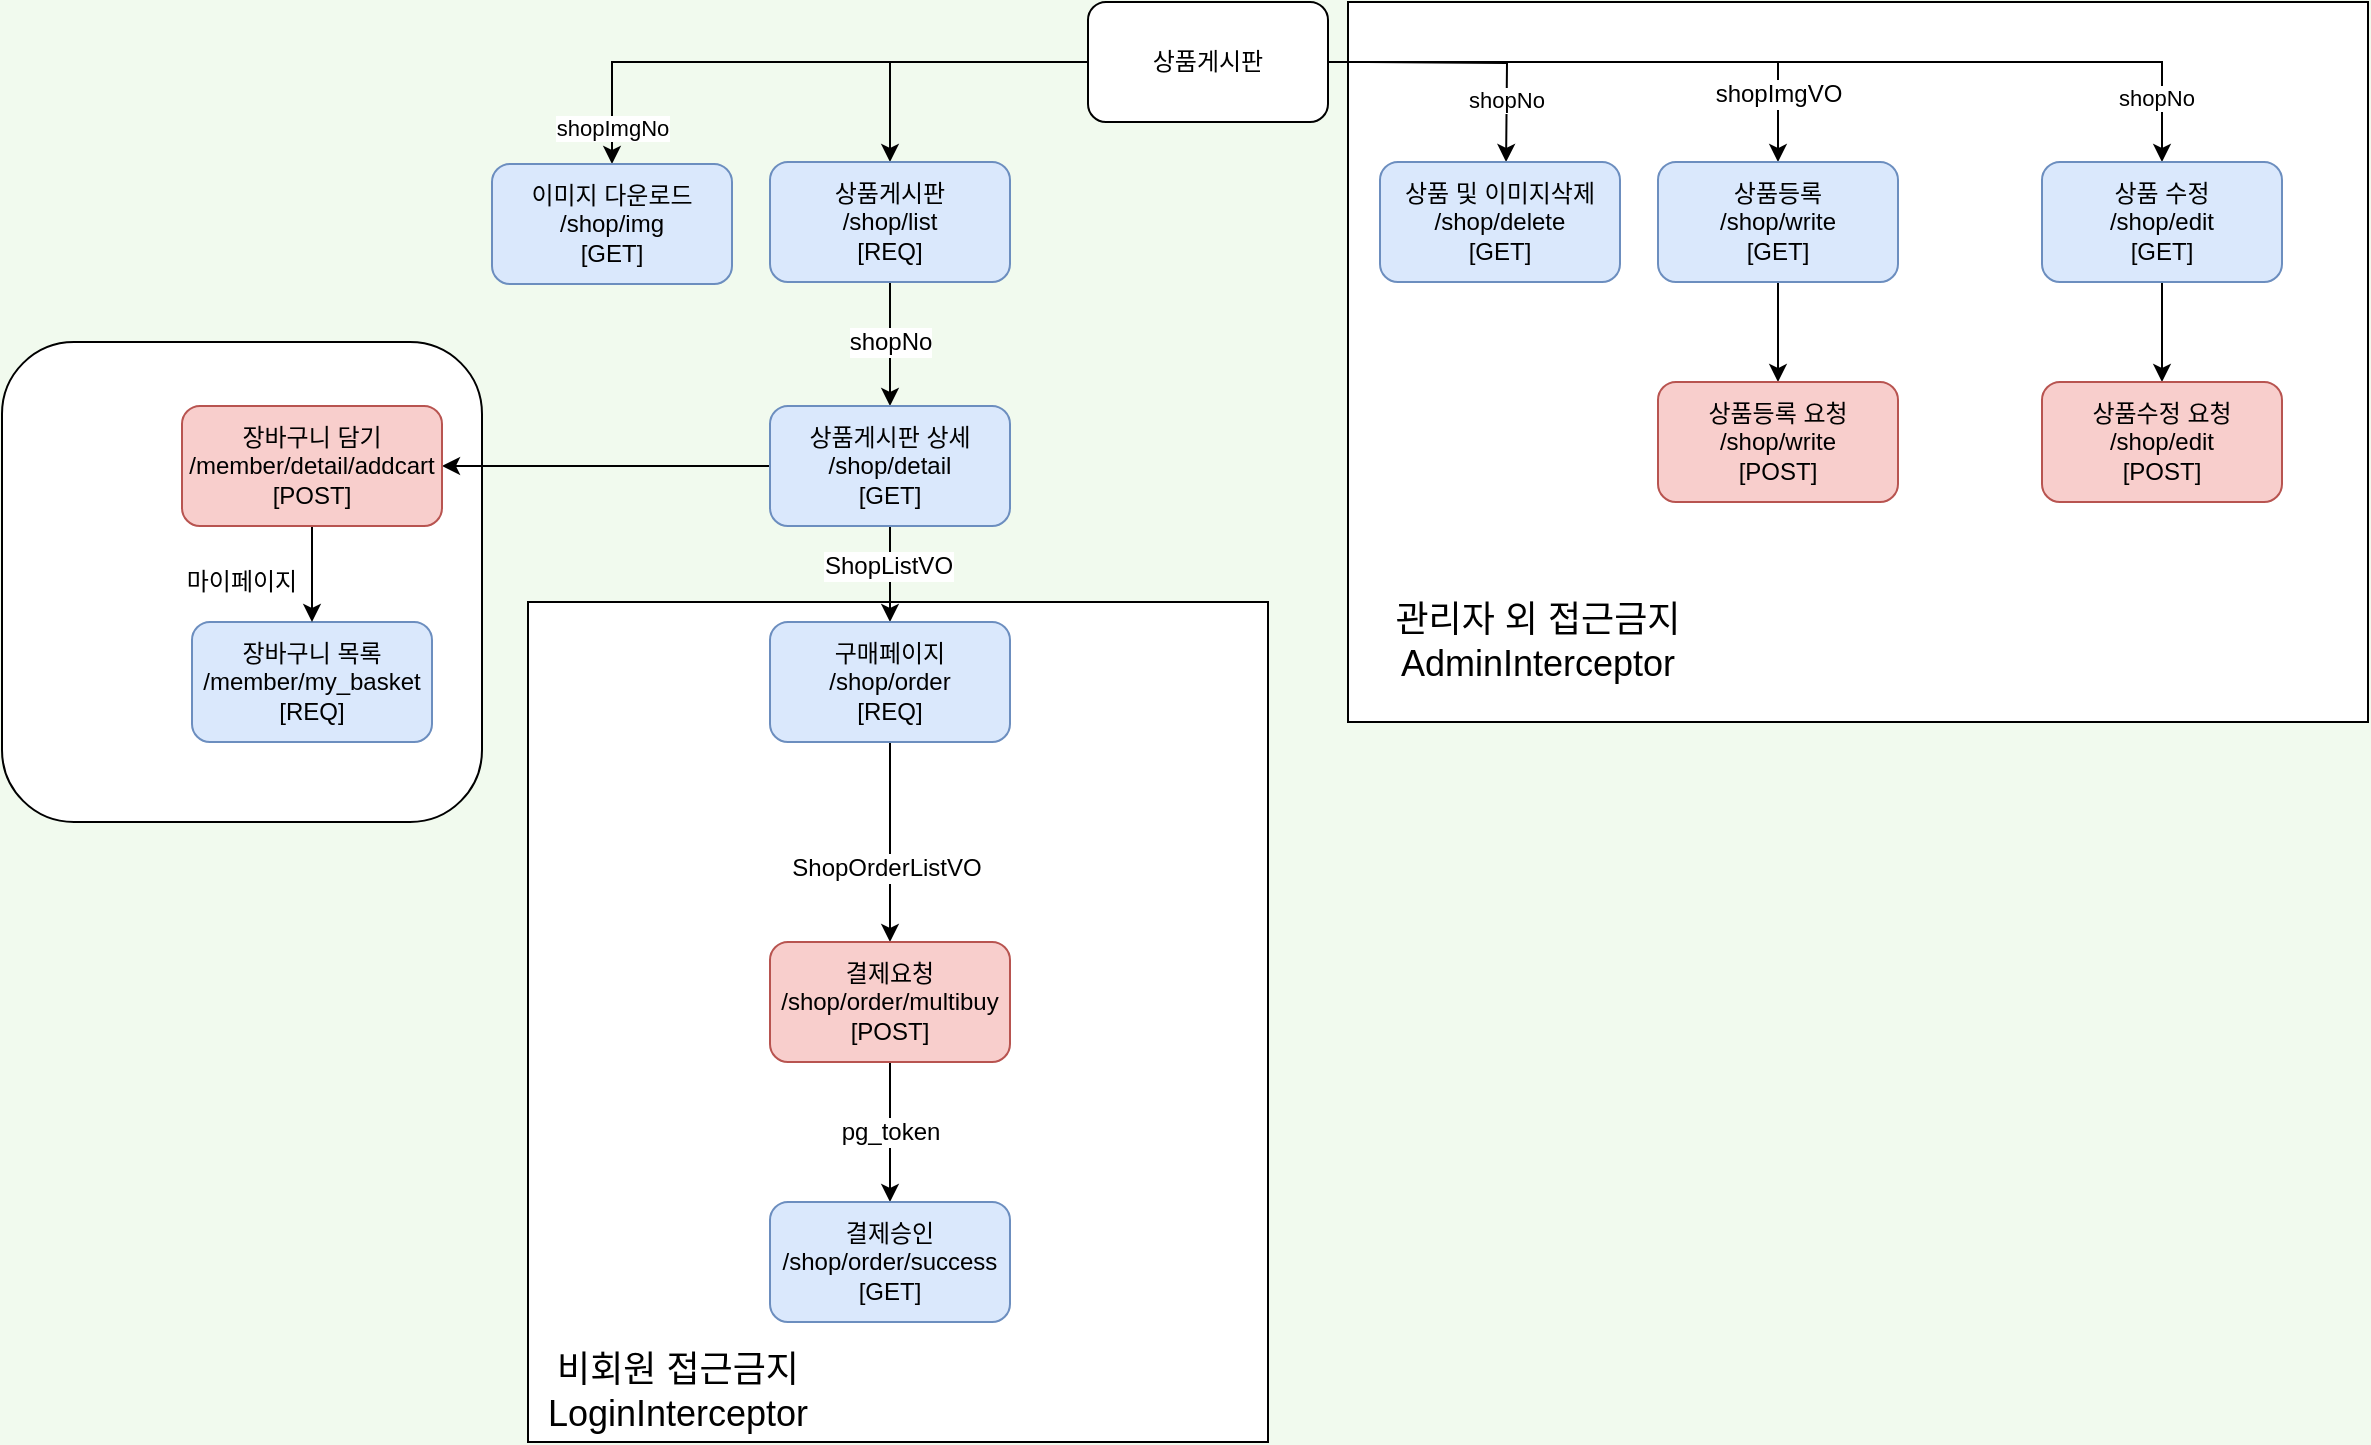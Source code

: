 <mxfile version="16.2.6" type="github">
  <diagram id="kclBJDpzdwjqmtEo5kUz" name="Page-1">
    <mxGraphModel dx="2341" dy="845" grid="1" gridSize="10" guides="1" tooltips="1" connect="1" arrows="1" fold="1" page="1" pageScale="1" pageWidth="827" pageHeight="1169" background="#F1FAEE" math="0" shadow="0">
      <root>
        <mxCell id="0" />
        <mxCell id="1" parent="0" />
        <mxCell id="F9dp1itUwrXdnvn_JDtq-52" value="마이페이지" style="rounded=1;whiteSpace=wrap;html=1;" vertex="1" parent="1">
          <mxGeometry x="-193" y="470" width="240" height="240" as="geometry" />
        </mxCell>
        <mxCell id="F9dp1itUwrXdnvn_JDtq-36" value="" style="rounded=0;whiteSpace=wrap;html=1;sketch=0;fontSize=12;" vertex="1" parent="1">
          <mxGeometry x="70" y="600" width="370" height="420" as="geometry" />
        </mxCell>
        <mxCell id="F9dp1itUwrXdnvn_JDtq-27" value="" style="rounded=0;whiteSpace=wrap;html=1;" vertex="1" parent="1">
          <mxGeometry x="480" y="300" width="510" height="360" as="geometry" />
        </mxCell>
        <mxCell id="F9dp1itUwrXdnvn_JDtq-3" style="edgeStyle=orthogonalEdgeStyle;rounded=0;orthogonalLoop=1;jettySize=auto;html=1;entryX=0.5;entryY=0;entryDx=0;entryDy=0;" edge="1" parent="1" source="WK1I2I-N0BXQreemHK3c-6" target="F9dp1itUwrXdnvn_JDtq-1">
          <mxGeometry relative="1" as="geometry" />
        </mxCell>
        <mxCell id="F9dp1itUwrXdnvn_JDtq-6" style="edgeStyle=orthogonalEdgeStyle;rounded=0;orthogonalLoop=1;jettySize=auto;html=1;entryX=0.5;entryY=0;entryDx=0;entryDy=0;" edge="1" parent="1" source="WK1I2I-N0BXQreemHK3c-6" target="F9dp1itUwrXdnvn_JDtq-5">
          <mxGeometry relative="1" as="geometry" />
        </mxCell>
        <mxCell id="F9dp1itUwrXdnvn_JDtq-31" value="shopImgVO" style="edgeLabel;html=1;align=center;verticalAlign=middle;resizable=0;points=[];fontSize=12;" vertex="1" connectable="0" parent="F9dp1itUwrXdnvn_JDtq-6">
          <mxGeometry x="0.75" relative="1" as="geometry">
            <mxPoint as="offset" />
          </mxGeometry>
        </mxCell>
        <mxCell id="F9dp1itUwrXdnvn_JDtq-10" style="edgeStyle=orthogonalEdgeStyle;rounded=0;orthogonalLoop=1;jettySize=auto;html=1;entryX=0.5;entryY=0;entryDx=0;entryDy=0;" edge="1" parent="1" source="WK1I2I-N0BXQreemHK3c-6" target="F9dp1itUwrXdnvn_JDtq-9">
          <mxGeometry relative="1" as="geometry" />
        </mxCell>
        <mxCell id="F9dp1itUwrXdnvn_JDtq-11" value="shopNo" style="edgeLabel;html=1;align=center;verticalAlign=middle;resizable=0;points=[];" vertex="1" connectable="0" parent="F9dp1itUwrXdnvn_JDtq-10">
          <mxGeometry x="0.735" relative="1" as="geometry">
            <mxPoint x="9" y="18" as="offset" />
          </mxGeometry>
        </mxCell>
        <mxCell id="F9dp1itUwrXdnvn_JDtq-15" style="edgeStyle=orthogonalEdgeStyle;rounded=0;orthogonalLoop=1;jettySize=auto;html=1;entryX=0.5;entryY=0;entryDx=0;entryDy=0;" edge="1" parent="1" source="WK1I2I-N0BXQreemHK3c-6" target="F9dp1itUwrXdnvn_JDtq-14">
          <mxGeometry relative="1" as="geometry" />
        </mxCell>
        <mxCell id="F9dp1itUwrXdnvn_JDtq-16" value="shopImgNo" style="edgeLabel;html=1;align=center;verticalAlign=middle;resizable=0;points=[];" vertex="1" connectable="0" parent="F9dp1itUwrXdnvn_JDtq-15">
          <mxGeometry x="0.857" y="1" relative="1" as="geometry">
            <mxPoint x="-1" y="2" as="offset" />
          </mxGeometry>
        </mxCell>
        <mxCell id="F9dp1itUwrXdnvn_JDtq-23" style="edgeStyle=orthogonalEdgeStyle;rounded=0;orthogonalLoop=1;jettySize=auto;html=1;" edge="1" parent="1">
          <mxGeometry relative="1" as="geometry">
            <mxPoint x="489" y="330.034" as="sourcePoint" />
            <mxPoint x="559.034" y="380" as="targetPoint" />
          </mxGeometry>
        </mxCell>
        <mxCell id="F9dp1itUwrXdnvn_JDtq-24" value="shopNo" style="edgeLabel;html=1;align=center;verticalAlign=middle;resizable=0;points=[];" vertex="1" connectable="0" parent="F9dp1itUwrXdnvn_JDtq-23">
          <mxGeometry x="0.479" relative="1" as="geometry">
            <mxPoint x="-1" as="offset" />
          </mxGeometry>
        </mxCell>
        <mxCell id="WK1I2I-N0BXQreemHK3c-6" value="상품게시판" style="rounded=1;whiteSpace=wrap;html=1;" parent="1" vertex="1">
          <mxGeometry x="350" y="300" width="120" height="60" as="geometry" />
        </mxCell>
        <mxCell id="F9dp1itUwrXdnvn_JDtq-37" style="edgeStyle=orthogonalEdgeStyle;rounded=0;orthogonalLoop=1;jettySize=auto;html=1;entryX=0.5;entryY=0;entryDx=0;entryDy=0;fontSize=12;" edge="1" parent="1" source="F9dp1itUwrXdnvn_JDtq-1" target="F9dp1itUwrXdnvn_JDtq-2">
          <mxGeometry relative="1" as="geometry" />
        </mxCell>
        <mxCell id="F9dp1itUwrXdnvn_JDtq-39" value="shopNo" style="edgeLabel;html=1;align=center;verticalAlign=middle;resizable=0;points=[];fontSize=12;" vertex="1" connectable="0" parent="F9dp1itUwrXdnvn_JDtq-37">
          <mxGeometry x="-0.263" y="1" relative="1" as="geometry">
            <mxPoint x="-1" y="7" as="offset" />
          </mxGeometry>
        </mxCell>
        <mxCell id="F9dp1itUwrXdnvn_JDtq-1" value="상품게시판&lt;br&gt;/shop/list&lt;br&gt;[REQ]" style="rounded=1;whiteSpace=wrap;html=1;fillColor=#dae8fc;strokeColor=#6c8ebf;" vertex="1" parent="1">
          <mxGeometry x="191" y="380" width="120" height="60" as="geometry" />
        </mxCell>
        <mxCell id="F9dp1itUwrXdnvn_JDtq-40" value="" style="edgeStyle=orthogonalEdgeStyle;rounded=0;orthogonalLoop=1;jettySize=auto;html=1;fontSize=12;" edge="1" parent="1" source="F9dp1itUwrXdnvn_JDtq-2" target="F9dp1itUwrXdnvn_JDtq-32">
          <mxGeometry relative="1" as="geometry" />
        </mxCell>
        <mxCell id="F9dp1itUwrXdnvn_JDtq-41" value="ShopListVO" style="edgeLabel;html=1;align=center;verticalAlign=middle;resizable=0;points=[];fontSize=12;" vertex="1" connectable="0" parent="F9dp1itUwrXdnvn_JDtq-40">
          <mxGeometry x="-0.257" y="1" relative="1" as="geometry">
            <mxPoint x="-2" y="2" as="offset" />
          </mxGeometry>
        </mxCell>
        <mxCell id="F9dp1itUwrXdnvn_JDtq-49" style="edgeStyle=orthogonalEdgeStyle;rounded=0;orthogonalLoop=1;jettySize=auto;html=1;entryX=1;entryY=0.5;entryDx=0;entryDy=0;fontSize=12;" edge="1" parent="1" source="F9dp1itUwrXdnvn_JDtq-2" target="F9dp1itUwrXdnvn_JDtq-47">
          <mxGeometry relative="1" as="geometry" />
        </mxCell>
        <mxCell id="F9dp1itUwrXdnvn_JDtq-2" value="상품게시판 상세&lt;br&gt;/shop/detail&lt;br&gt;[GET]" style="rounded=1;whiteSpace=wrap;html=1;fillColor=#dae8fc;strokeColor=#6c8ebf;" vertex="1" parent="1">
          <mxGeometry x="191" y="502" width="120" height="60" as="geometry" />
        </mxCell>
        <mxCell id="F9dp1itUwrXdnvn_JDtq-8" style="edgeStyle=orthogonalEdgeStyle;rounded=0;orthogonalLoop=1;jettySize=auto;html=1;entryX=0.5;entryY=0;entryDx=0;entryDy=0;" edge="1" parent="1" source="F9dp1itUwrXdnvn_JDtq-5" target="F9dp1itUwrXdnvn_JDtq-7">
          <mxGeometry relative="1" as="geometry" />
        </mxCell>
        <mxCell id="F9dp1itUwrXdnvn_JDtq-5" value="상품등록&lt;br&gt;/shop/write&lt;br&gt;[GET]" style="rounded=1;whiteSpace=wrap;html=1;fillColor=#dae8fc;strokeColor=#6c8ebf;" vertex="1" parent="1">
          <mxGeometry x="635" y="380" width="120" height="60" as="geometry" />
        </mxCell>
        <mxCell id="F9dp1itUwrXdnvn_JDtq-7" value="상품등록 요청&lt;br&gt;/shop/write&lt;br&gt;[POST]" style="rounded=1;whiteSpace=wrap;html=1;fillColor=#f8cecc;strokeColor=#b85450;" vertex="1" parent="1">
          <mxGeometry x="635" y="490" width="120" height="60" as="geometry" />
        </mxCell>
        <mxCell id="F9dp1itUwrXdnvn_JDtq-13" style="edgeStyle=orthogonalEdgeStyle;rounded=0;orthogonalLoop=1;jettySize=auto;html=1;entryX=0.5;entryY=0;entryDx=0;entryDy=0;" edge="1" parent="1" source="F9dp1itUwrXdnvn_JDtq-9" target="F9dp1itUwrXdnvn_JDtq-12">
          <mxGeometry relative="1" as="geometry" />
        </mxCell>
        <mxCell id="F9dp1itUwrXdnvn_JDtq-9" value="상품 수정&lt;br&gt;/shop/edit&lt;br&gt;[GET]" style="rounded=1;whiteSpace=wrap;html=1;fillColor=#dae8fc;strokeColor=#6c8ebf;" vertex="1" parent="1">
          <mxGeometry x="827" y="380" width="120" height="60" as="geometry" />
        </mxCell>
        <mxCell id="F9dp1itUwrXdnvn_JDtq-12" value="상품수정 요청&lt;br&gt;/shop/edit&lt;br&gt;[POST]" style="rounded=1;whiteSpace=wrap;html=1;fillColor=#f8cecc;strokeColor=#b85450;" vertex="1" parent="1">
          <mxGeometry x="827" y="490" width="120" height="60" as="geometry" />
        </mxCell>
        <mxCell id="F9dp1itUwrXdnvn_JDtq-14" value="이미지 다운로드&lt;br&gt;/shop/img&lt;br&gt;[GET]" style="rounded=1;whiteSpace=wrap;html=1;fillColor=#dae8fc;strokeColor=#6c8ebf;" vertex="1" parent="1">
          <mxGeometry x="52" y="381" width="120" height="60" as="geometry" />
        </mxCell>
        <mxCell id="F9dp1itUwrXdnvn_JDtq-22" value="상품 및 이미지삭제&lt;br&gt;/shop/delete&lt;br&gt;[GET]" style="rounded=1;whiteSpace=wrap;html=1;fillColor=#dae8fc;strokeColor=#6c8ebf;" vertex="1" parent="1">
          <mxGeometry x="496" y="380" width="120" height="60" as="geometry" />
        </mxCell>
        <mxCell id="F9dp1itUwrXdnvn_JDtq-28" value="&lt;font style=&quot;font-size: 18px&quot;&gt;관리자 외 접근금지&lt;br&gt;AdminInterceptor&lt;/font&gt;" style="text;html=1;strokeColor=none;fillColor=none;align=center;verticalAlign=middle;whiteSpace=wrap;rounded=0;sketch=0;" vertex="1" parent="1">
          <mxGeometry x="480" y="590" width="190" height="60" as="geometry" />
        </mxCell>
        <mxCell id="F9dp1itUwrXdnvn_JDtq-43" style="edgeStyle=orthogonalEdgeStyle;rounded=0;orthogonalLoop=1;jettySize=auto;html=1;entryX=0.5;entryY=0;entryDx=0;entryDy=0;fontSize=12;" edge="1" parent="1" source="F9dp1itUwrXdnvn_JDtq-32" target="F9dp1itUwrXdnvn_JDtq-42">
          <mxGeometry relative="1" as="geometry" />
        </mxCell>
        <mxCell id="F9dp1itUwrXdnvn_JDtq-44" value="ShopOrderListVO" style="edgeLabel;html=1;align=center;verticalAlign=middle;resizable=0;points=[];fontSize=12;" vertex="1" connectable="0" parent="F9dp1itUwrXdnvn_JDtq-43">
          <mxGeometry x="0.252" y="-2" relative="1" as="geometry">
            <mxPoint as="offset" />
          </mxGeometry>
        </mxCell>
        <mxCell id="F9dp1itUwrXdnvn_JDtq-32" value="구매페이지&lt;br&gt;/shop/order&lt;br&gt;[REQ]" style="rounded=1;whiteSpace=wrap;html=1;fillColor=#dae8fc;strokeColor=#6c8ebf;" vertex="1" parent="1">
          <mxGeometry x="191" y="610" width="120" height="60" as="geometry" />
        </mxCell>
        <mxCell id="F9dp1itUwrXdnvn_JDtq-55" style="edgeStyle=orthogonalEdgeStyle;rounded=0;orthogonalLoop=1;jettySize=auto;html=1;entryX=0.5;entryY=0;entryDx=0;entryDy=0;fontSize=12;" edge="1" parent="1" source="F9dp1itUwrXdnvn_JDtq-42" target="F9dp1itUwrXdnvn_JDtq-53">
          <mxGeometry relative="1" as="geometry" />
        </mxCell>
        <mxCell id="F9dp1itUwrXdnvn_JDtq-56" value="pg_token" style="edgeLabel;html=1;align=center;verticalAlign=middle;resizable=0;points=[];fontSize=12;" vertex="1" connectable="0" parent="F9dp1itUwrXdnvn_JDtq-55">
          <mxGeometry x="0.172" y="-2" relative="1" as="geometry">
            <mxPoint x="2" y="-6" as="offset" />
          </mxGeometry>
        </mxCell>
        <mxCell id="F9dp1itUwrXdnvn_JDtq-42" value="결제요청&lt;br&gt;/shop/order/multibuy&lt;br&gt;[POST]" style="rounded=1;whiteSpace=wrap;html=1;fillColor=#f8cecc;strokeColor=#b85450;" vertex="1" parent="1">
          <mxGeometry x="191" y="770" width="120" height="60" as="geometry" />
        </mxCell>
        <mxCell id="F9dp1itUwrXdnvn_JDtq-45" value="장바구니 목록&lt;br&gt;/member/my_basket&lt;br&gt;[REQ]" style="rounded=1;whiteSpace=wrap;html=1;fillColor=#dae8fc;strokeColor=#6c8ebf;" vertex="1" parent="1">
          <mxGeometry x="-98" y="610" width="120" height="60" as="geometry" />
        </mxCell>
        <mxCell id="F9dp1itUwrXdnvn_JDtq-50" style="edgeStyle=orthogonalEdgeStyle;rounded=0;orthogonalLoop=1;jettySize=auto;html=1;fontSize=12;" edge="1" parent="1" source="F9dp1itUwrXdnvn_JDtq-47" target="F9dp1itUwrXdnvn_JDtq-45">
          <mxGeometry relative="1" as="geometry" />
        </mxCell>
        <mxCell id="F9dp1itUwrXdnvn_JDtq-47" value="장바구니 담기&lt;br&gt;/member/detail/addcart&lt;br&gt;[POST]" style="rounded=1;whiteSpace=wrap;html=1;fillColor=#f8cecc;strokeColor=#b85450;" vertex="1" parent="1">
          <mxGeometry x="-103" y="502" width="130" height="60" as="geometry" />
        </mxCell>
        <mxCell id="F9dp1itUwrXdnvn_JDtq-53" value="결제승인&lt;br&gt;/shop/order/success&lt;br&gt;[GET]" style="rounded=1;whiteSpace=wrap;html=1;fillColor=#dae8fc;strokeColor=#6c8ebf;" vertex="1" parent="1">
          <mxGeometry x="191" y="900" width="120" height="60" as="geometry" />
        </mxCell>
        <mxCell id="F9dp1itUwrXdnvn_JDtq-58" value="&lt;font style=&quot;font-size: 18px&quot;&gt;비회원 접근금지&lt;br&gt;LoginInterceptor&lt;/font&gt;" style="text;html=1;strokeColor=none;fillColor=none;align=center;verticalAlign=middle;whiteSpace=wrap;rounded=0;sketch=0;fontSize=12;" vertex="1" parent="1">
          <mxGeometry x="70" y="970" width="150" height="50" as="geometry" />
        </mxCell>
      </root>
    </mxGraphModel>
  </diagram>
</mxfile>

